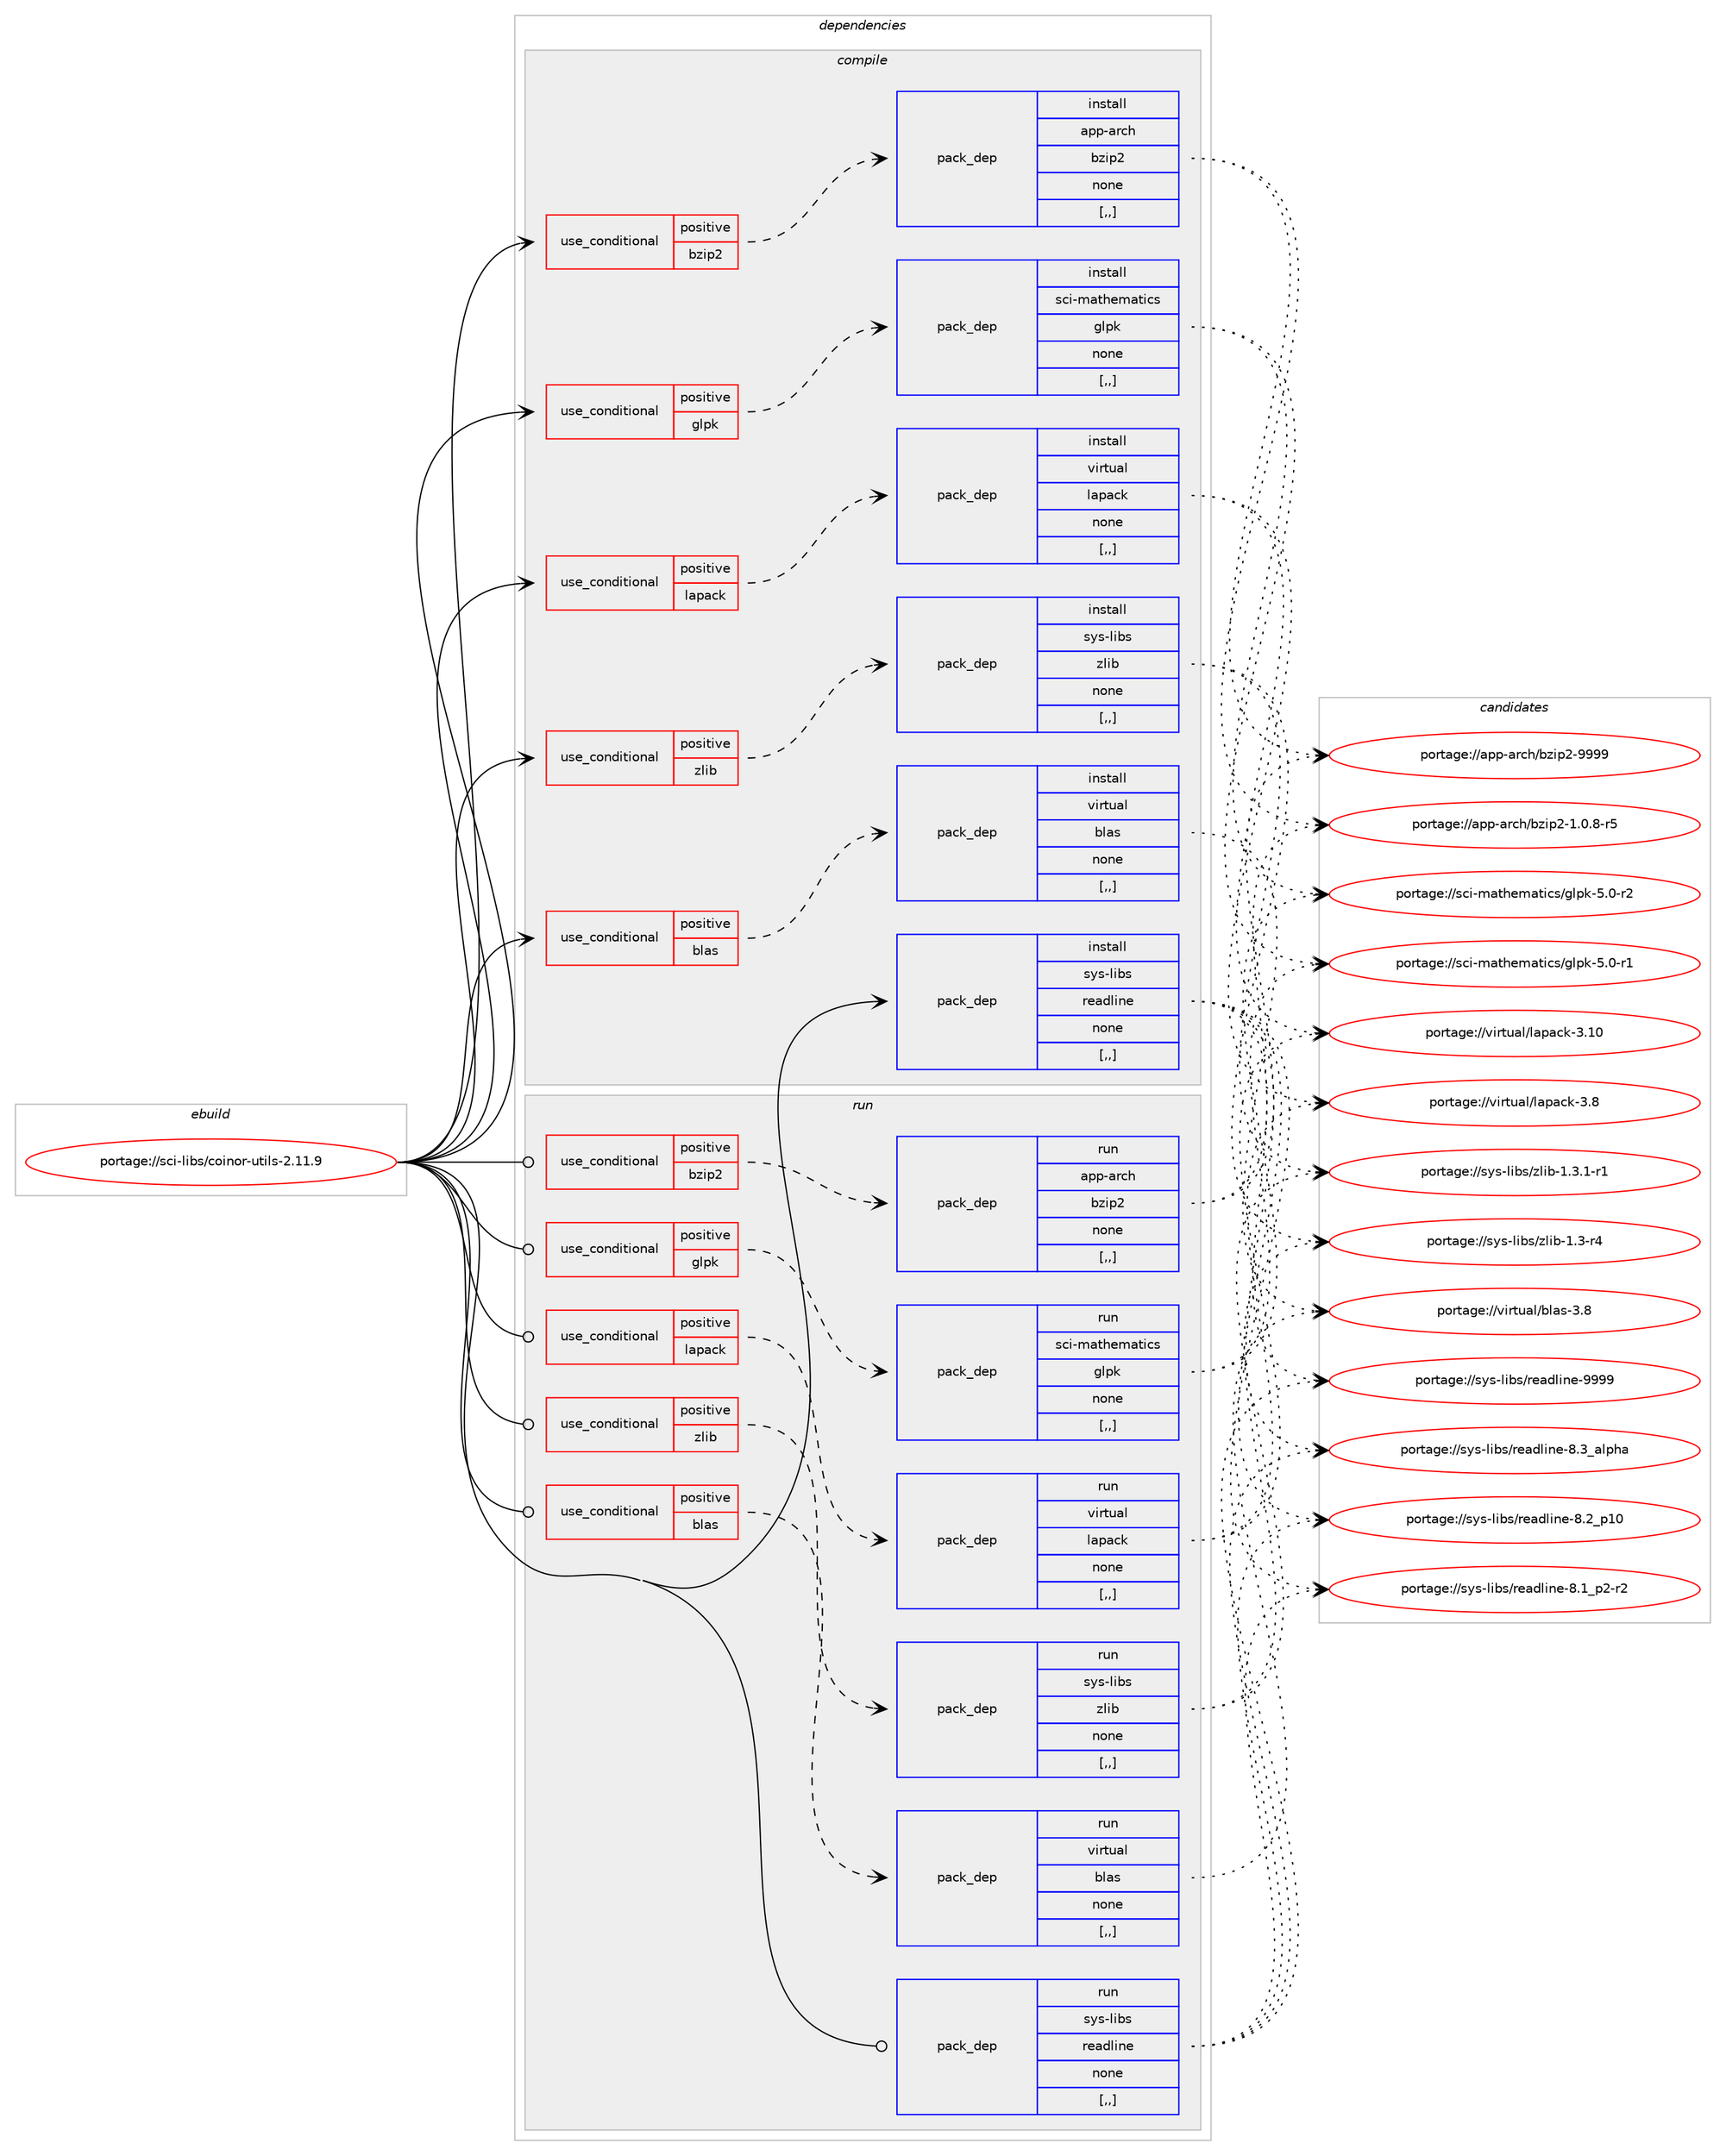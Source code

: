 digraph prolog {

# *************
# Graph options
# *************

newrank=true;
concentrate=true;
compound=true;
graph [rankdir=LR,fontname=Helvetica,fontsize=10,ranksep=1.5];#, ranksep=2.5, nodesep=0.2];
edge  [arrowhead=vee];
node  [fontname=Helvetica,fontsize=10];

# **********
# The ebuild
# **********

subgraph cluster_leftcol {
color=gray;
label=<<i>ebuild</i>>;
id [label="portage://sci-libs/coinor-utils-2.11.9", color=red, width=4, href="../sci-libs/coinor-utils-2.11.9.svg"];
}

# ****************
# The dependencies
# ****************

subgraph cluster_midcol {
color=gray;
label=<<i>dependencies</i>>;
subgraph cluster_compile {
fillcolor="#eeeeee";
style=filled;
label=<<i>compile</i>>;
subgraph cond105878 {
dependency401011 [label=<<TABLE BORDER="0" CELLBORDER="1" CELLSPACING="0" CELLPADDING="4"><TR><TD ROWSPAN="3" CELLPADDING="10">use_conditional</TD></TR><TR><TD>positive</TD></TR><TR><TD>blas</TD></TR></TABLE>>, shape=none, color=red];
subgraph pack292286 {
dependency401012 [label=<<TABLE BORDER="0" CELLBORDER="1" CELLSPACING="0" CELLPADDING="4" WIDTH="220"><TR><TD ROWSPAN="6" CELLPADDING="30">pack_dep</TD></TR><TR><TD WIDTH="110">install</TD></TR><TR><TD>virtual</TD></TR><TR><TD>blas</TD></TR><TR><TD>none</TD></TR><TR><TD>[,,]</TD></TR></TABLE>>, shape=none, color=blue];
}
dependency401011:e -> dependency401012:w [weight=20,style="dashed",arrowhead="vee"];
}
id:e -> dependency401011:w [weight=20,style="solid",arrowhead="vee"];
subgraph cond105879 {
dependency401013 [label=<<TABLE BORDER="0" CELLBORDER="1" CELLSPACING="0" CELLPADDING="4"><TR><TD ROWSPAN="3" CELLPADDING="10">use_conditional</TD></TR><TR><TD>positive</TD></TR><TR><TD>bzip2</TD></TR></TABLE>>, shape=none, color=red];
subgraph pack292287 {
dependency401014 [label=<<TABLE BORDER="0" CELLBORDER="1" CELLSPACING="0" CELLPADDING="4" WIDTH="220"><TR><TD ROWSPAN="6" CELLPADDING="30">pack_dep</TD></TR><TR><TD WIDTH="110">install</TD></TR><TR><TD>app-arch</TD></TR><TR><TD>bzip2</TD></TR><TR><TD>none</TD></TR><TR><TD>[,,]</TD></TR></TABLE>>, shape=none, color=blue];
}
dependency401013:e -> dependency401014:w [weight=20,style="dashed",arrowhead="vee"];
}
id:e -> dependency401013:w [weight=20,style="solid",arrowhead="vee"];
subgraph cond105880 {
dependency401015 [label=<<TABLE BORDER="0" CELLBORDER="1" CELLSPACING="0" CELLPADDING="4"><TR><TD ROWSPAN="3" CELLPADDING="10">use_conditional</TD></TR><TR><TD>positive</TD></TR><TR><TD>glpk</TD></TR></TABLE>>, shape=none, color=red];
subgraph pack292288 {
dependency401016 [label=<<TABLE BORDER="0" CELLBORDER="1" CELLSPACING="0" CELLPADDING="4" WIDTH="220"><TR><TD ROWSPAN="6" CELLPADDING="30">pack_dep</TD></TR><TR><TD WIDTH="110">install</TD></TR><TR><TD>sci-mathematics</TD></TR><TR><TD>glpk</TD></TR><TR><TD>none</TD></TR><TR><TD>[,,]</TD></TR></TABLE>>, shape=none, color=blue];
}
dependency401015:e -> dependency401016:w [weight=20,style="dashed",arrowhead="vee"];
}
id:e -> dependency401015:w [weight=20,style="solid",arrowhead="vee"];
subgraph cond105881 {
dependency401017 [label=<<TABLE BORDER="0" CELLBORDER="1" CELLSPACING="0" CELLPADDING="4"><TR><TD ROWSPAN="3" CELLPADDING="10">use_conditional</TD></TR><TR><TD>positive</TD></TR><TR><TD>lapack</TD></TR></TABLE>>, shape=none, color=red];
subgraph pack292289 {
dependency401018 [label=<<TABLE BORDER="0" CELLBORDER="1" CELLSPACING="0" CELLPADDING="4" WIDTH="220"><TR><TD ROWSPAN="6" CELLPADDING="30">pack_dep</TD></TR><TR><TD WIDTH="110">install</TD></TR><TR><TD>virtual</TD></TR><TR><TD>lapack</TD></TR><TR><TD>none</TD></TR><TR><TD>[,,]</TD></TR></TABLE>>, shape=none, color=blue];
}
dependency401017:e -> dependency401018:w [weight=20,style="dashed",arrowhead="vee"];
}
id:e -> dependency401017:w [weight=20,style="solid",arrowhead="vee"];
subgraph cond105882 {
dependency401019 [label=<<TABLE BORDER="0" CELLBORDER="1" CELLSPACING="0" CELLPADDING="4"><TR><TD ROWSPAN="3" CELLPADDING="10">use_conditional</TD></TR><TR><TD>positive</TD></TR><TR><TD>zlib</TD></TR></TABLE>>, shape=none, color=red];
subgraph pack292290 {
dependency401020 [label=<<TABLE BORDER="0" CELLBORDER="1" CELLSPACING="0" CELLPADDING="4" WIDTH="220"><TR><TD ROWSPAN="6" CELLPADDING="30">pack_dep</TD></TR><TR><TD WIDTH="110">install</TD></TR><TR><TD>sys-libs</TD></TR><TR><TD>zlib</TD></TR><TR><TD>none</TD></TR><TR><TD>[,,]</TD></TR></TABLE>>, shape=none, color=blue];
}
dependency401019:e -> dependency401020:w [weight=20,style="dashed",arrowhead="vee"];
}
id:e -> dependency401019:w [weight=20,style="solid",arrowhead="vee"];
subgraph pack292291 {
dependency401021 [label=<<TABLE BORDER="0" CELLBORDER="1" CELLSPACING="0" CELLPADDING="4" WIDTH="220"><TR><TD ROWSPAN="6" CELLPADDING="30">pack_dep</TD></TR><TR><TD WIDTH="110">install</TD></TR><TR><TD>sys-libs</TD></TR><TR><TD>readline</TD></TR><TR><TD>none</TD></TR><TR><TD>[,,]</TD></TR></TABLE>>, shape=none, color=blue];
}
id:e -> dependency401021:w [weight=20,style="solid",arrowhead="vee"];
}
subgraph cluster_compileandrun {
fillcolor="#eeeeee";
style=filled;
label=<<i>compile and run</i>>;
}
subgraph cluster_run {
fillcolor="#eeeeee";
style=filled;
label=<<i>run</i>>;
subgraph cond105883 {
dependency401022 [label=<<TABLE BORDER="0" CELLBORDER="1" CELLSPACING="0" CELLPADDING="4"><TR><TD ROWSPAN="3" CELLPADDING="10">use_conditional</TD></TR><TR><TD>positive</TD></TR><TR><TD>blas</TD></TR></TABLE>>, shape=none, color=red];
subgraph pack292292 {
dependency401023 [label=<<TABLE BORDER="0" CELLBORDER="1" CELLSPACING="0" CELLPADDING="4" WIDTH="220"><TR><TD ROWSPAN="6" CELLPADDING="30">pack_dep</TD></TR><TR><TD WIDTH="110">run</TD></TR><TR><TD>virtual</TD></TR><TR><TD>blas</TD></TR><TR><TD>none</TD></TR><TR><TD>[,,]</TD></TR></TABLE>>, shape=none, color=blue];
}
dependency401022:e -> dependency401023:w [weight=20,style="dashed",arrowhead="vee"];
}
id:e -> dependency401022:w [weight=20,style="solid",arrowhead="odot"];
subgraph cond105884 {
dependency401024 [label=<<TABLE BORDER="0" CELLBORDER="1" CELLSPACING="0" CELLPADDING="4"><TR><TD ROWSPAN="3" CELLPADDING="10">use_conditional</TD></TR><TR><TD>positive</TD></TR><TR><TD>bzip2</TD></TR></TABLE>>, shape=none, color=red];
subgraph pack292293 {
dependency401025 [label=<<TABLE BORDER="0" CELLBORDER="1" CELLSPACING="0" CELLPADDING="4" WIDTH="220"><TR><TD ROWSPAN="6" CELLPADDING="30">pack_dep</TD></TR><TR><TD WIDTH="110">run</TD></TR><TR><TD>app-arch</TD></TR><TR><TD>bzip2</TD></TR><TR><TD>none</TD></TR><TR><TD>[,,]</TD></TR></TABLE>>, shape=none, color=blue];
}
dependency401024:e -> dependency401025:w [weight=20,style="dashed",arrowhead="vee"];
}
id:e -> dependency401024:w [weight=20,style="solid",arrowhead="odot"];
subgraph cond105885 {
dependency401026 [label=<<TABLE BORDER="0" CELLBORDER="1" CELLSPACING="0" CELLPADDING="4"><TR><TD ROWSPAN="3" CELLPADDING="10">use_conditional</TD></TR><TR><TD>positive</TD></TR><TR><TD>glpk</TD></TR></TABLE>>, shape=none, color=red];
subgraph pack292294 {
dependency401027 [label=<<TABLE BORDER="0" CELLBORDER="1" CELLSPACING="0" CELLPADDING="4" WIDTH="220"><TR><TD ROWSPAN="6" CELLPADDING="30">pack_dep</TD></TR><TR><TD WIDTH="110">run</TD></TR><TR><TD>sci-mathematics</TD></TR><TR><TD>glpk</TD></TR><TR><TD>none</TD></TR><TR><TD>[,,]</TD></TR></TABLE>>, shape=none, color=blue];
}
dependency401026:e -> dependency401027:w [weight=20,style="dashed",arrowhead="vee"];
}
id:e -> dependency401026:w [weight=20,style="solid",arrowhead="odot"];
subgraph cond105886 {
dependency401028 [label=<<TABLE BORDER="0" CELLBORDER="1" CELLSPACING="0" CELLPADDING="4"><TR><TD ROWSPAN="3" CELLPADDING="10">use_conditional</TD></TR><TR><TD>positive</TD></TR><TR><TD>lapack</TD></TR></TABLE>>, shape=none, color=red];
subgraph pack292295 {
dependency401029 [label=<<TABLE BORDER="0" CELLBORDER="1" CELLSPACING="0" CELLPADDING="4" WIDTH="220"><TR><TD ROWSPAN="6" CELLPADDING="30">pack_dep</TD></TR><TR><TD WIDTH="110">run</TD></TR><TR><TD>virtual</TD></TR><TR><TD>lapack</TD></TR><TR><TD>none</TD></TR><TR><TD>[,,]</TD></TR></TABLE>>, shape=none, color=blue];
}
dependency401028:e -> dependency401029:w [weight=20,style="dashed",arrowhead="vee"];
}
id:e -> dependency401028:w [weight=20,style="solid",arrowhead="odot"];
subgraph cond105887 {
dependency401030 [label=<<TABLE BORDER="0" CELLBORDER="1" CELLSPACING="0" CELLPADDING="4"><TR><TD ROWSPAN="3" CELLPADDING="10">use_conditional</TD></TR><TR><TD>positive</TD></TR><TR><TD>zlib</TD></TR></TABLE>>, shape=none, color=red];
subgraph pack292296 {
dependency401031 [label=<<TABLE BORDER="0" CELLBORDER="1" CELLSPACING="0" CELLPADDING="4" WIDTH="220"><TR><TD ROWSPAN="6" CELLPADDING="30">pack_dep</TD></TR><TR><TD WIDTH="110">run</TD></TR><TR><TD>sys-libs</TD></TR><TR><TD>zlib</TD></TR><TR><TD>none</TD></TR><TR><TD>[,,]</TD></TR></TABLE>>, shape=none, color=blue];
}
dependency401030:e -> dependency401031:w [weight=20,style="dashed",arrowhead="vee"];
}
id:e -> dependency401030:w [weight=20,style="solid",arrowhead="odot"];
subgraph pack292297 {
dependency401032 [label=<<TABLE BORDER="0" CELLBORDER="1" CELLSPACING="0" CELLPADDING="4" WIDTH="220"><TR><TD ROWSPAN="6" CELLPADDING="30">pack_dep</TD></TR><TR><TD WIDTH="110">run</TD></TR><TR><TD>sys-libs</TD></TR><TR><TD>readline</TD></TR><TR><TD>none</TD></TR><TR><TD>[,,]</TD></TR></TABLE>>, shape=none, color=blue];
}
id:e -> dependency401032:w [weight=20,style="solid",arrowhead="odot"];
}
}

# **************
# The candidates
# **************

subgraph cluster_choices {
rank=same;
color=gray;
label=<<i>candidates</i>>;

subgraph choice292286 {
color=black;
nodesep=1;
choice1181051141161179710847981089711545514656 [label="portage://virtual/blas-3.8", color=red, width=4,href="../virtual/blas-3.8.svg"];
dependency401012:e -> choice1181051141161179710847981089711545514656:w [style=dotted,weight="100"];
}
subgraph choice292287 {
color=black;
nodesep=1;
choice971121124597114991044798122105112504557575757 [label="portage://app-arch/bzip2-9999", color=red, width=4,href="../app-arch/bzip2-9999.svg"];
choice971121124597114991044798122105112504549464846564511453 [label="portage://app-arch/bzip2-1.0.8-r5", color=red, width=4,href="../app-arch/bzip2-1.0.8-r5.svg"];
dependency401014:e -> choice971121124597114991044798122105112504557575757:w [style=dotted,weight="100"];
dependency401014:e -> choice971121124597114991044798122105112504549464846564511453:w [style=dotted,weight="100"];
}
subgraph choice292288 {
color=black;
nodesep=1;
choice115991054510997116104101109971161059911547103108112107455346484511450 [label="portage://sci-mathematics/glpk-5.0-r2", color=red, width=4,href="../sci-mathematics/glpk-5.0-r2.svg"];
choice115991054510997116104101109971161059911547103108112107455346484511449 [label="portage://sci-mathematics/glpk-5.0-r1", color=red, width=4,href="../sci-mathematics/glpk-5.0-r1.svg"];
dependency401016:e -> choice115991054510997116104101109971161059911547103108112107455346484511450:w [style=dotted,weight="100"];
dependency401016:e -> choice115991054510997116104101109971161059911547103108112107455346484511449:w [style=dotted,weight="100"];
}
subgraph choice292289 {
color=black;
nodesep=1;
choice11810511411611797108471089711297991074551464948 [label="portage://virtual/lapack-3.10", color=red, width=4,href="../virtual/lapack-3.10.svg"];
choice118105114116117971084710897112979910745514656 [label="portage://virtual/lapack-3.8", color=red, width=4,href="../virtual/lapack-3.8.svg"];
dependency401018:e -> choice11810511411611797108471089711297991074551464948:w [style=dotted,weight="100"];
dependency401018:e -> choice118105114116117971084710897112979910745514656:w [style=dotted,weight="100"];
}
subgraph choice292290 {
color=black;
nodesep=1;
choice115121115451081059811547122108105984549465146494511449 [label="portage://sys-libs/zlib-1.3.1-r1", color=red, width=4,href="../sys-libs/zlib-1.3.1-r1.svg"];
choice11512111545108105981154712210810598454946514511452 [label="portage://sys-libs/zlib-1.3-r4", color=red, width=4,href="../sys-libs/zlib-1.3-r4.svg"];
dependency401020:e -> choice115121115451081059811547122108105984549465146494511449:w [style=dotted,weight="100"];
dependency401020:e -> choice11512111545108105981154712210810598454946514511452:w [style=dotted,weight="100"];
}
subgraph choice292291 {
color=black;
nodesep=1;
choice115121115451081059811547114101971001081051101014557575757 [label="portage://sys-libs/readline-9999", color=red, width=4,href="../sys-libs/readline-9999.svg"];
choice1151211154510810598115471141019710010810511010145564651959710811210497 [label="portage://sys-libs/readline-8.3_alpha", color=red, width=4,href="../sys-libs/readline-8.3_alpha.svg"];
choice1151211154510810598115471141019710010810511010145564650951124948 [label="portage://sys-libs/readline-8.2_p10", color=red, width=4,href="../sys-libs/readline-8.2_p10.svg"];
choice115121115451081059811547114101971001081051101014556464995112504511450 [label="portage://sys-libs/readline-8.1_p2-r2", color=red, width=4,href="../sys-libs/readline-8.1_p2-r2.svg"];
dependency401021:e -> choice115121115451081059811547114101971001081051101014557575757:w [style=dotted,weight="100"];
dependency401021:e -> choice1151211154510810598115471141019710010810511010145564651959710811210497:w [style=dotted,weight="100"];
dependency401021:e -> choice1151211154510810598115471141019710010810511010145564650951124948:w [style=dotted,weight="100"];
dependency401021:e -> choice115121115451081059811547114101971001081051101014556464995112504511450:w [style=dotted,weight="100"];
}
subgraph choice292292 {
color=black;
nodesep=1;
choice1181051141161179710847981089711545514656 [label="portage://virtual/blas-3.8", color=red, width=4,href="../virtual/blas-3.8.svg"];
dependency401023:e -> choice1181051141161179710847981089711545514656:w [style=dotted,weight="100"];
}
subgraph choice292293 {
color=black;
nodesep=1;
choice971121124597114991044798122105112504557575757 [label="portage://app-arch/bzip2-9999", color=red, width=4,href="../app-arch/bzip2-9999.svg"];
choice971121124597114991044798122105112504549464846564511453 [label="portage://app-arch/bzip2-1.0.8-r5", color=red, width=4,href="../app-arch/bzip2-1.0.8-r5.svg"];
dependency401025:e -> choice971121124597114991044798122105112504557575757:w [style=dotted,weight="100"];
dependency401025:e -> choice971121124597114991044798122105112504549464846564511453:w [style=dotted,weight="100"];
}
subgraph choice292294 {
color=black;
nodesep=1;
choice115991054510997116104101109971161059911547103108112107455346484511450 [label="portage://sci-mathematics/glpk-5.0-r2", color=red, width=4,href="../sci-mathematics/glpk-5.0-r2.svg"];
choice115991054510997116104101109971161059911547103108112107455346484511449 [label="portage://sci-mathematics/glpk-5.0-r1", color=red, width=4,href="../sci-mathematics/glpk-5.0-r1.svg"];
dependency401027:e -> choice115991054510997116104101109971161059911547103108112107455346484511450:w [style=dotted,weight="100"];
dependency401027:e -> choice115991054510997116104101109971161059911547103108112107455346484511449:w [style=dotted,weight="100"];
}
subgraph choice292295 {
color=black;
nodesep=1;
choice11810511411611797108471089711297991074551464948 [label="portage://virtual/lapack-3.10", color=red, width=4,href="../virtual/lapack-3.10.svg"];
choice118105114116117971084710897112979910745514656 [label="portage://virtual/lapack-3.8", color=red, width=4,href="../virtual/lapack-3.8.svg"];
dependency401029:e -> choice11810511411611797108471089711297991074551464948:w [style=dotted,weight="100"];
dependency401029:e -> choice118105114116117971084710897112979910745514656:w [style=dotted,weight="100"];
}
subgraph choice292296 {
color=black;
nodesep=1;
choice115121115451081059811547122108105984549465146494511449 [label="portage://sys-libs/zlib-1.3.1-r1", color=red, width=4,href="../sys-libs/zlib-1.3.1-r1.svg"];
choice11512111545108105981154712210810598454946514511452 [label="portage://sys-libs/zlib-1.3-r4", color=red, width=4,href="../sys-libs/zlib-1.3-r4.svg"];
dependency401031:e -> choice115121115451081059811547122108105984549465146494511449:w [style=dotted,weight="100"];
dependency401031:e -> choice11512111545108105981154712210810598454946514511452:w [style=dotted,weight="100"];
}
subgraph choice292297 {
color=black;
nodesep=1;
choice115121115451081059811547114101971001081051101014557575757 [label="portage://sys-libs/readline-9999", color=red, width=4,href="../sys-libs/readline-9999.svg"];
choice1151211154510810598115471141019710010810511010145564651959710811210497 [label="portage://sys-libs/readline-8.3_alpha", color=red, width=4,href="../sys-libs/readline-8.3_alpha.svg"];
choice1151211154510810598115471141019710010810511010145564650951124948 [label="portage://sys-libs/readline-8.2_p10", color=red, width=4,href="../sys-libs/readline-8.2_p10.svg"];
choice115121115451081059811547114101971001081051101014556464995112504511450 [label="portage://sys-libs/readline-8.1_p2-r2", color=red, width=4,href="../sys-libs/readline-8.1_p2-r2.svg"];
dependency401032:e -> choice115121115451081059811547114101971001081051101014557575757:w [style=dotted,weight="100"];
dependency401032:e -> choice1151211154510810598115471141019710010810511010145564651959710811210497:w [style=dotted,weight="100"];
dependency401032:e -> choice1151211154510810598115471141019710010810511010145564650951124948:w [style=dotted,weight="100"];
dependency401032:e -> choice115121115451081059811547114101971001081051101014556464995112504511450:w [style=dotted,weight="100"];
}
}

}
